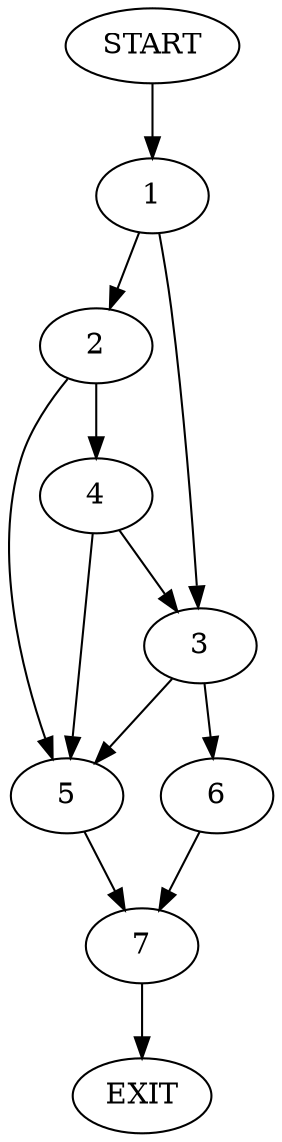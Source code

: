 digraph {
0 [label="START"]
8 [label="EXIT"]
0 -> 1
1 -> 2
1 -> 3
2 -> 4
2 -> 5
3 -> 6
3 -> 5
4 -> 3
4 -> 5
5 -> 7
6 -> 7
7 -> 8
}
